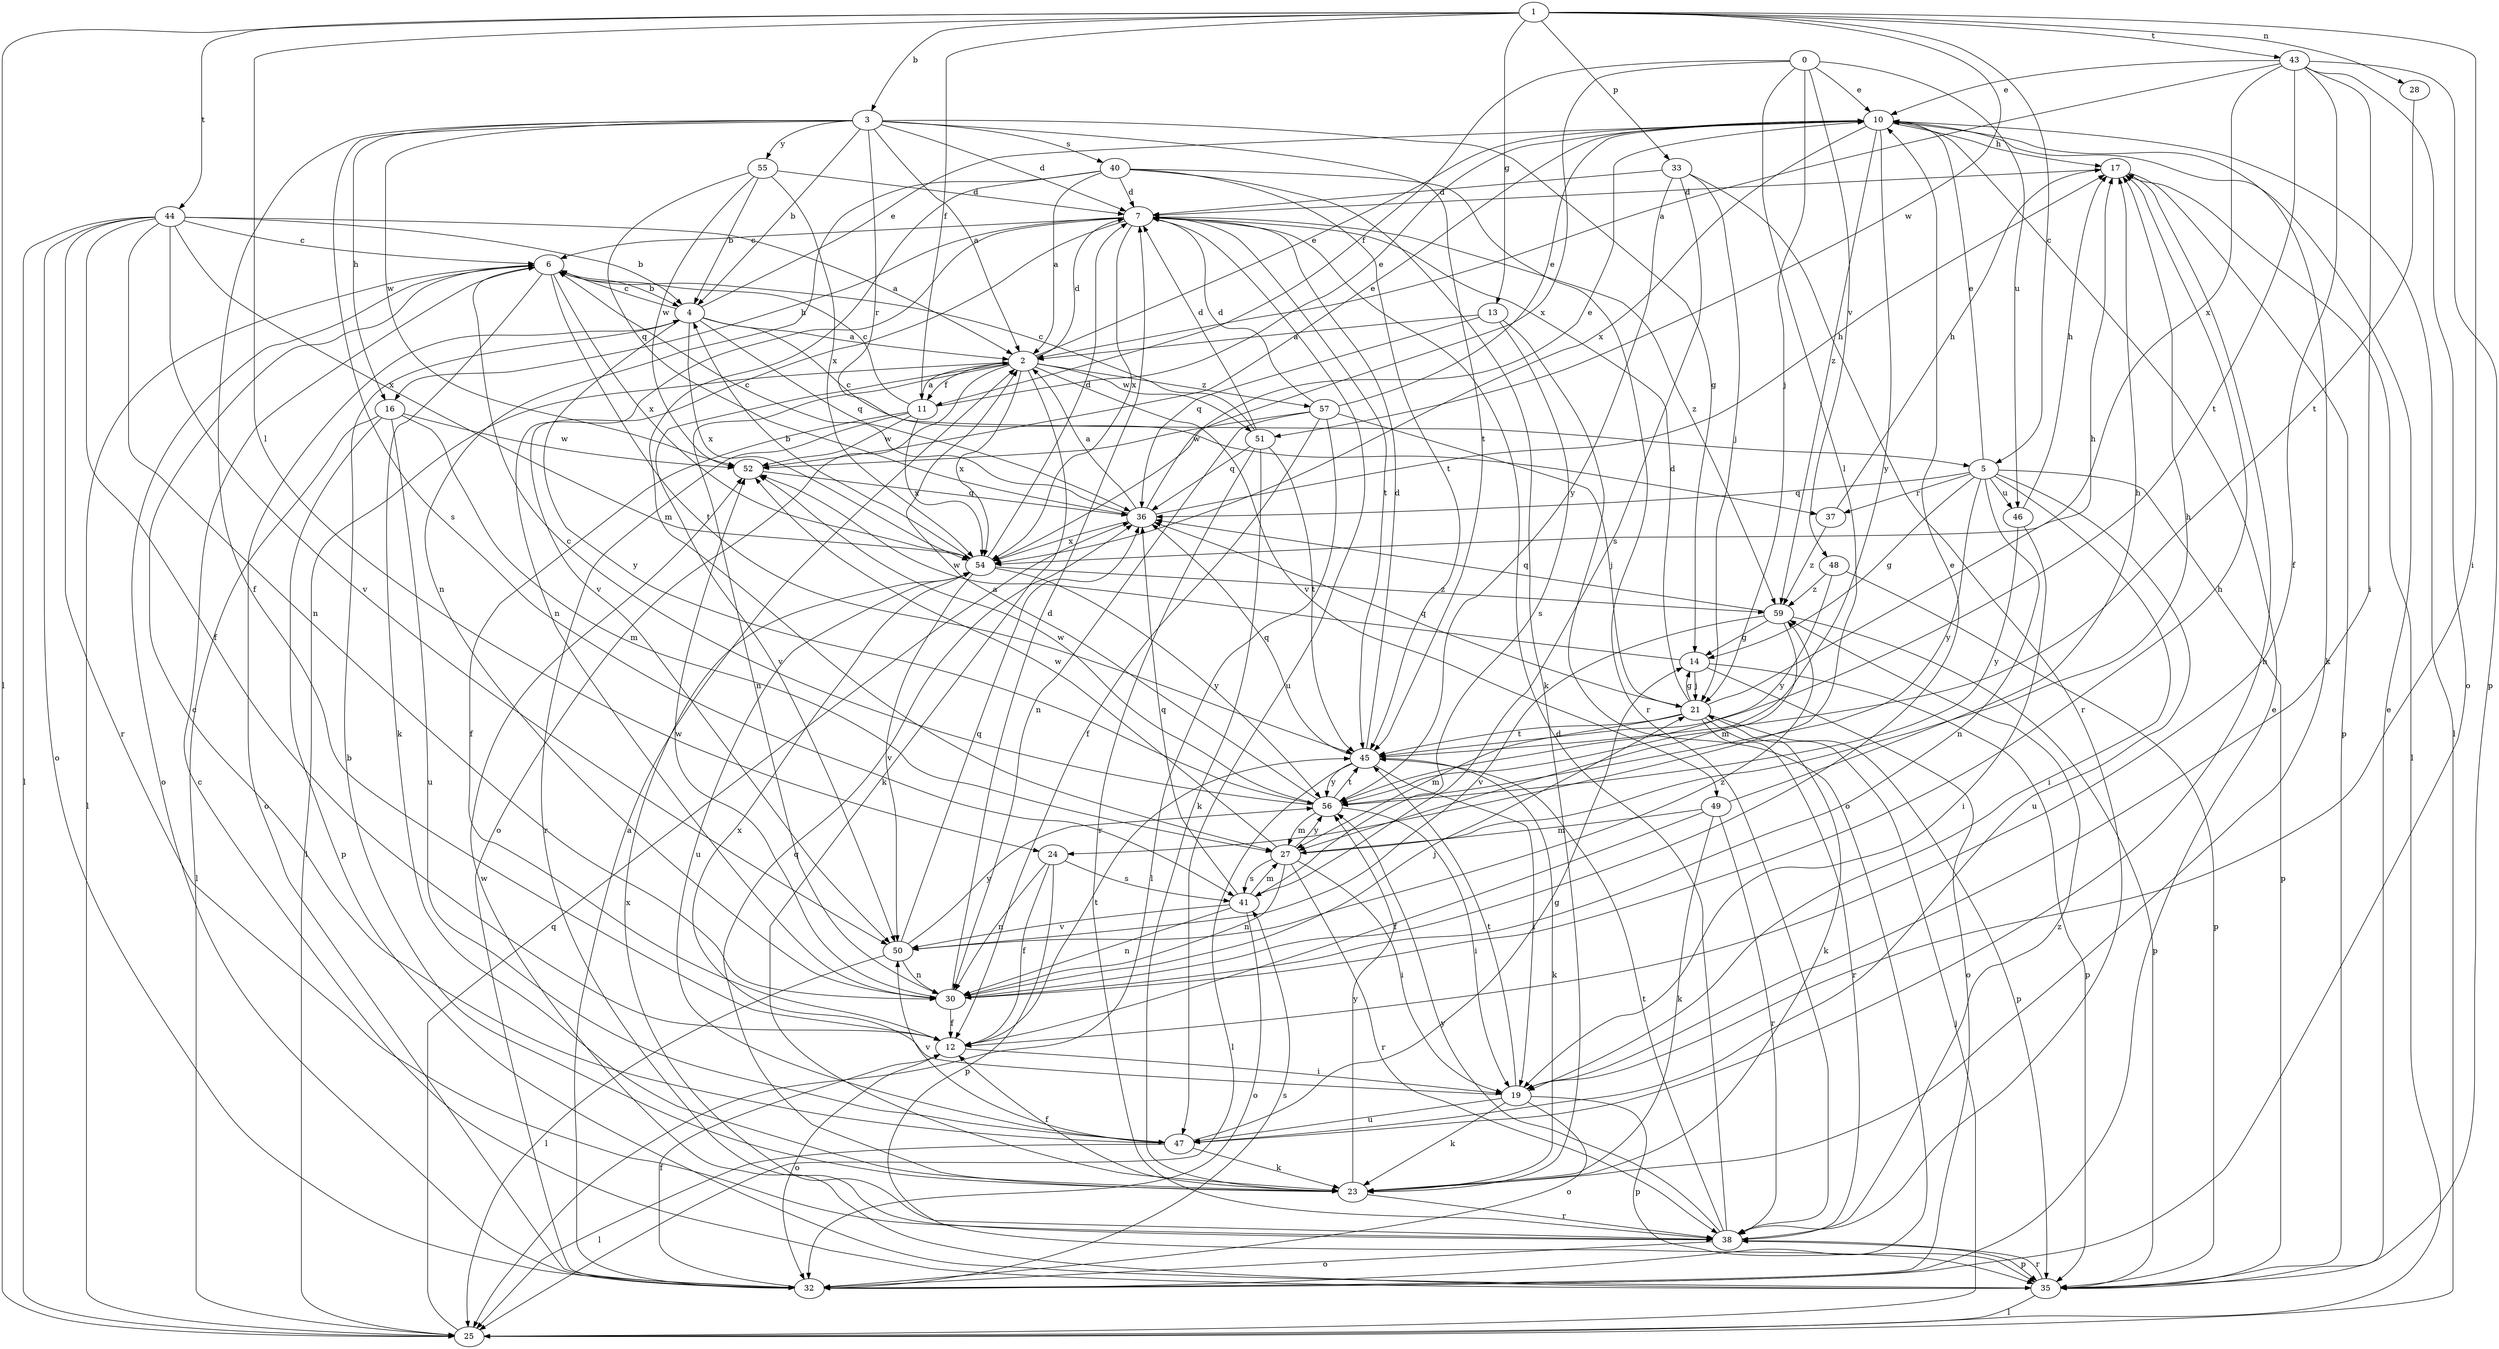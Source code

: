 strict digraph  {
0;
1;
2;
3;
4;
5;
6;
7;
10;
11;
12;
13;
14;
16;
17;
19;
21;
23;
24;
25;
27;
28;
30;
32;
33;
35;
36;
37;
38;
40;
41;
43;
44;
45;
46;
47;
48;
49;
50;
51;
52;
54;
55;
56;
57;
59;
0 -> 10  [label=e];
0 -> 11  [label=f];
0 -> 21  [label=j];
0 -> 24  [label=l];
0 -> 46  [label=u];
0 -> 48  [label=v];
0 -> 54  [label=x];
1 -> 3  [label=b];
1 -> 5  [label=c];
1 -> 11  [label=f];
1 -> 13  [label=g];
1 -> 19  [label=i];
1 -> 24  [label=l];
1 -> 25  [label=l];
1 -> 28  [label=n];
1 -> 33  [label=p];
1 -> 43  [label=t];
1 -> 44  [label=t];
1 -> 51  [label=w];
2 -> 7  [label=d];
2 -> 10  [label=e];
2 -> 11  [label=f];
2 -> 23  [label=k];
2 -> 25  [label=l];
2 -> 30  [label=n];
2 -> 32  [label=o];
2 -> 49  [label=v];
2 -> 50  [label=v];
2 -> 51  [label=w];
2 -> 54  [label=x];
2 -> 57  [label=z];
3 -> 2  [label=a];
3 -> 4  [label=b];
3 -> 7  [label=d];
3 -> 12  [label=f];
3 -> 14  [label=g];
3 -> 16  [label=h];
3 -> 37  [label=r];
3 -> 40  [label=s];
3 -> 41  [label=s];
3 -> 45  [label=t];
3 -> 52  [label=w];
3 -> 55  [label=y];
4 -> 2  [label=a];
4 -> 5  [label=c];
4 -> 6  [label=c];
4 -> 10  [label=e];
4 -> 32  [label=o];
4 -> 36  [label=q];
4 -> 54  [label=x];
4 -> 56  [label=y];
5 -> 10  [label=e];
5 -> 14  [label=g];
5 -> 19  [label=i];
5 -> 30  [label=n];
5 -> 35  [label=p];
5 -> 36  [label=q];
5 -> 37  [label=r];
5 -> 46  [label=u];
5 -> 47  [label=u];
5 -> 56  [label=y];
6 -> 4  [label=b];
6 -> 23  [label=k];
6 -> 25  [label=l];
6 -> 32  [label=o];
6 -> 45  [label=t];
6 -> 54  [label=x];
7 -> 6  [label=c];
7 -> 16  [label=h];
7 -> 30  [label=n];
7 -> 45  [label=t];
7 -> 47  [label=u];
7 -> 50  [label=v];
7 -> 54  [label=x];
7 -> 59  [label=z];
10 -> 17  [label=h];
10 -> 23  [label=k];
10 -> 25  [label=l];
10 -> 54  [label=x];
10 -> 56  [label=y];
10 -> 59  [label=z];
11 -> 2  [label=a];
11 -> 6  [label=c];
11 -> 10  [label=e];
11 -> 12  [label=f];
11 -> 38  [label=r];
11 -> 52  [label=w];
11 -> 54  [label=x];
12 -> 19  [label=i];
12 -> 32  [label=o];
12 -> 45  [label=t];
13 -> 2  [label=a];
13 -> 32  [label=o];
13 -> 36  [label=q];
13 -> 41  [label=s];
14 -> 21  [label=j];
14 -> 32  [label=o];
14 -> 35  [label=p];
14 -> 52  [label=w];
16 -> 25  [label=l];
16 -> 27  [label=m];
16 -> 35  [label=p];
16 -> 47  [label=u];
16 -> 52  [label=w];
17 -> 7  [label=d];
17 -> 25  [label=l];
17 -> 35  [label=p];
19 -> 23  [label=k];
19 -> 32  [label=o];
19 -> 35  [label=p];
19 -> 45  [label=t];
19 -> 47  [label=u];
19 -> 54  [label=x];
21 -> 7  [label=d];
21 -> 14  [label=g];
21 -> 17  [label=h];
21 -> 23  [label=k];
21 -> 27  [label=m];
21 -> 35  [label=p];
21 -> 36  [label=q];
21 -> 38  [label=r];
21 -> 45  [label=t];
23 -> 4  [label=b];
23 -> 12  [label=f];
23 -> 36  [label=q];
23 -> 38  [label=r];
23 -> 56  [label=y];
24 -> 12  [label=f];
24 -> 30  [label=n];
24 -> 35  [label=p];
24 -> 41  [label=s];
25 -> 21  [label=j];
25 -> 36  [label=q];
27 -> 17  [label=h];
27 -> 19  [label=i];
27 -> 30  [label=n];
27 -> 38  [label=r];
27 -> 41  [label=s];
27 -> 52  [label=w];
27 -> 56  [label=y];
28 -> 45  [label=t];
30 -> 7  [label=d];
30 -> 10  [label=e];
30 -> 12  [label=f];
30 -> 17  [label=h];
30 -> 21  [label=j];
30 -> 52  [label=w];
32 -> 2  [label=a];
32 -> 10  [label=e];
32 -> 12  [label=f];
32 -> 41  [label=s];
33 -> 7  [label=d];
33 -> 21  [label=j];
33 -> 38  [label=r];
33 -> 41  [label=s];
33 -> 56  [label=y];
35 -> 6  [label=c];
35 -> 10  [label=e];
35 -> 25  [label=l];
35 -> 38  [label=r];
35 -> 52  [label=w];
36 -> 2  [label=a];
36 -> 6  [label=c];
36 -> 10  [label=e];
36 -> 17  [label=h];
36 -> 54  [label=x];
37 -> 17  [label=h];
37 -> 59  [label=z];
38 -> 7  [label=d];
38 -> 32  [label=o];
38 -> 35  [label=p];
38 -> 45  [label=t];
38 -> 54  [label=x];
38 -> 56  [label=y];
38 -> 59  [label=z];
40 -> 2  [label=a];
40 -> 7  [label=d];
40 -> 23  [label=k];
40 -> 27  [label=m];
40 -> 30  [label=n];
40 -> 38  [label=r];
40 -> 45  [label=t];
41 -> 27  [label=m];
41 -> 30  [label=n];
41 -> 32  [label=o];
41 -> 36  [label=q];
41 -> 50  [label=v];
43 -> 2  [label=a];
43 -> 10  [label=e];
43 -> 12  [label=f];
43 -> 19  [label=i];
43 -> 32  [label=o];
43 -> 35  [label=p];
43 -> 45  [label=t];
43 -> 54  [label=x];
44 -> 2  [label=a];
44 -> 4  [label=b];
44 -> 6  [label=c];
44 -> 12  [label=f];
44 -> 25  [label=l];
44 -> 30  [label=n];
44 -> 32  [label=o];
44 -> 38  [label=r];
44 -> 50  [label=v];
44 -> 54  [label=x];
45 -> 7  [label=d];
45 -> 19  [label=i];
45 -> 23  [label=k];
45 -> 25  [label=l];
45 -> 36  [label=q];
45 -> 56  [label=y];
46 -> 17  [label=h];
46 -> 19  [label=i];
46 -> 56  [label=y];
47 -> 6  [label=c];
47 -> 14  [label=g];
47 -> 17  [label=h];
47 -> 23  [label=k];
47 -> 25  [label=l];
47 -> 50  [label=v];
48 -> 35  [label=p];
48 -> 56  [label=y];
48 -> 59  [label=z];
49 -> 12  [label=f];
49 -> 17  [label=h];
49 -> 23  [label=k];
49 -> 27  [label=m];
49 -> 38  [label=r];
50 -> 25  [label=l];
50 -> 30  [label=n];
50 -> 36  [label=q];
50 -> 56  [label=y];
50 -> 59  [label=z];
51 -> 6  [label=c];
51 -> 7  [label=d];
51 -> 23  [label=k];
51 -> 36  [label=q];
51 -> 38  [label=r];
51 -> 45  [label=t];
52 -> 10  [label=e];
52 -> 36  [label=q];
54 -> 4  [label=b];
54 -> 7  [label=d];
54 -> 47  [label=u];
54 -> 50  [label=v];
54 -> 56  [label=y];
54 -> 59  [label=z];
55 -> 4  [label=b];
55 -> 7  [label=d];
55 -> 36  [label=q];
55 -> 52  [label=w];
55 -> 54  [label=x];
56 -> 2  [label=a];
56 -> 6  [label=c];
56 -> 19  [label=i];
56 -> 27  [label=m];
56 -> 45  [label=t];
56 -> 52  [label=w];
57 -> 7  [label=d];
57 -> 10  [label=e];
57 -> 12  [label=f];
57 -> 21  [label=j];
57 -> 25  [label=l];
57 -> 30  [label=n];
57 -> 52  [label=w];
59 -> 14  [label=g];
59 -> 27  [label=m];
59 -> 35  [label=p];
59 -> 36  [label=q];
59 -> 50  [label=v];
}
